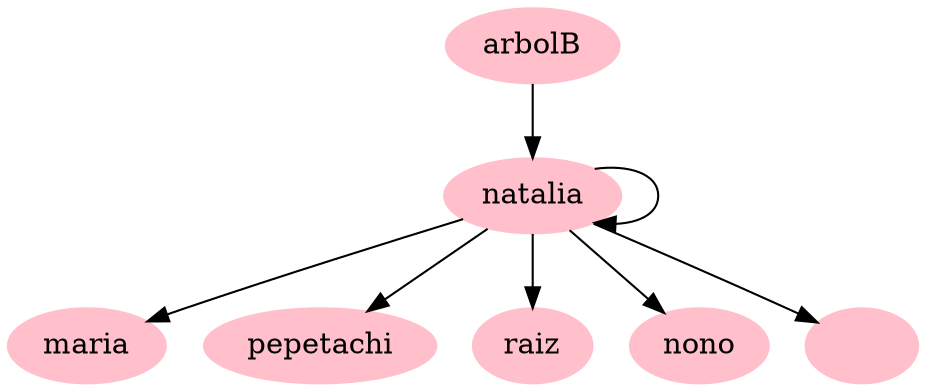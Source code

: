 digraph btree {
node [color=pink, style=filled]
 arbolB ->   natalia   natalia  ->  maria natalia  ->  pepetachi natalia  ->  raiz natalia  ->       natalia  ->  nono natalia  ->            ""} 
